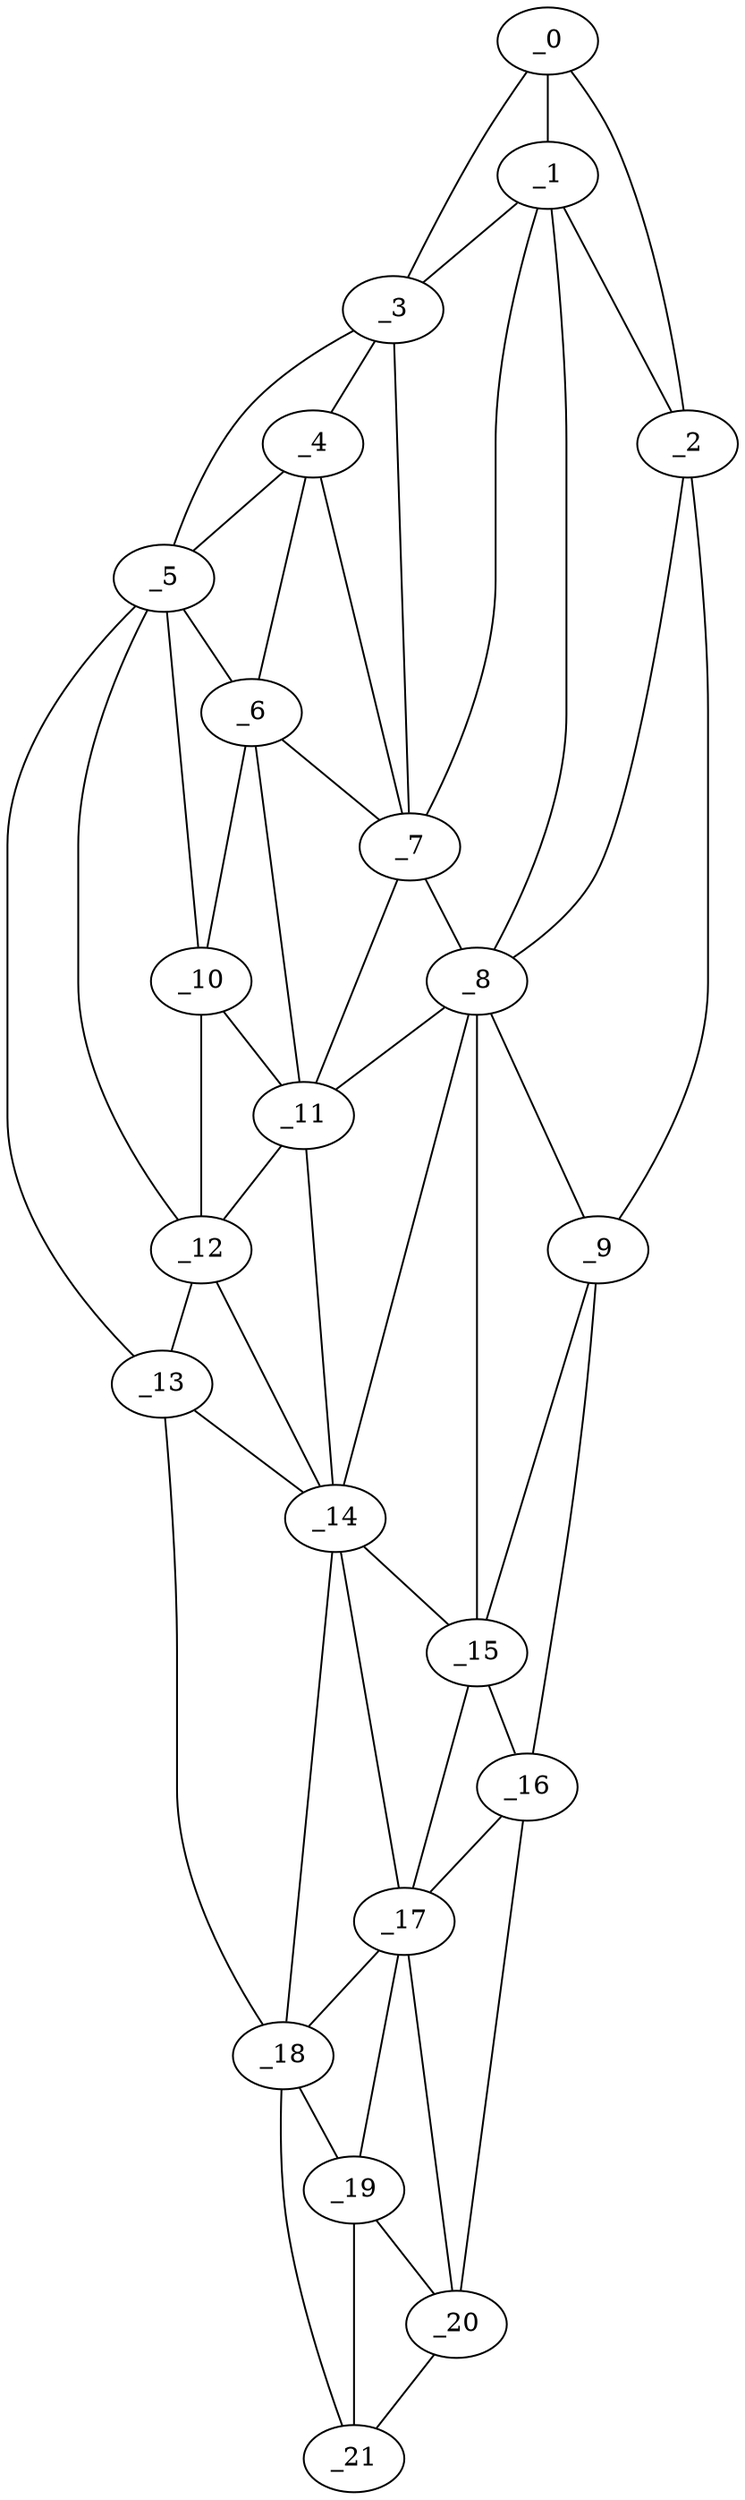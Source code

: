 graph "obj29__115.gxl" {
	_0	 [x=14,
		y=59];
	_1	 [x=16,
		y=62];
	_0 -- _1	 [valence=1];
	_2	 [x=16,
		y=74];
	_0 -- _2	 [valence=1];
	_3	 [x=19,
		y=45];
	_0 -- _3	 [valence=1];
	_1 -- _2	 [valence=2];
	_1 -- _3	 [valence=2];
	_7	 [x=37,
		y=49];
	_1 -- _7	 [valence=1];
	_8	 [x=37,
		y=64];
	_1 -- _8	 [valence=1];
	_2 -- _8	 [valence=2];
	_9	 [x=37,
		y=85];
	_2 -- _9	 [valence=1];
	_4	 [x=28,
		y=40];
	_3 -- _4	 [valence=2];
	_5	 [x=31,
		y=17];
	_3 -- _5	 [valence=1];
	_3 -- _7	 [valence=2];
	_4 -- _5	 [valence=2];
	_6	 [x=34,
		y=40];
	_4 -- _6	 [valence=2];
	_4 -- _7	 [valence=2];
	_5 -- _6	 [valence=1];
	_10	 [x=48,
		y=34];
	_5 -- _10	 [valence=2];
	_12	 [x=55,
		y=34];
	_5 -- _12	 [valence=2];
	_13	 [x=69,
		y=28];
	_5 -- _13	 [valence=1];
	_6 -- _7	 [valence=2];
	_6 -- _10	 [valence=2];
	_11	 [x=48,
		y=43];
	_6 -- _11	 [valence=2];
	_7 -- _8	 [valence=2];
	_7 -- _11	 [valence=1];
	_8 -- _9	 [valence=1];
	_8 -- _11	 [valence=2];
	_14	 [x=73,
		y=46];
	_8 -- _14	 [valence=1];
	_15	 [x=74,
		y=81];
	_8 -- _15	 [valence=2];
	_9 -- _15	 [valence=2];
	_16	 [x=83,
		y=87];
	_9 -- _16	 [valence=1];
	_10 -- _11	 [valence=2];
	_10 -- _12	 [valence=2];
	_11 -- _12	 [valence=2];
	_11 -- _14	 [valence=1];
	_12 -- _13	 [valence=1];
	_12 -- _14	 [valence=2];
	_13 -- _14	 [valence=2];
	_18	 [x=106,
		y=43];
	_13 -- _18	 [valence=1];
	_14 -- _15	 [valence=1];
	_17	 [x=101,
		y=79];
	_14 -- _17	 [valence=2];
	_14 -- _18	 [valence=2];
	_15 -- _16	 [valence=2];
	_15 -- _17	 [valence=2];
	_16 -- _17	 [valence=1];
	_20	 [x=120,
		y=74];
	_16 -- _20	 [valence=1];
	_17 -- _18	 [valence=1];
	_19	 [x=120,
		y=64];
	_17 -- _19	 [valence=2];
	_17 -- _20	 [valence=2];
	_18 -- _19	 [valence=1];
	_21	 [x=122,
		y=51];
	_18 -- _21	 [valence=1];
	_19 -- _20	 [valence=1];
	_19 -- _21	 [valence=2];
	_20 -- _21	 [valence=1];
}
